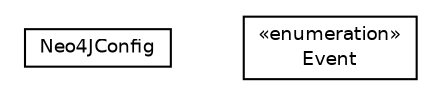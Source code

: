 #!/usr/local/bin/dot
#
# Class diagram 
# Generated by UMLGraph version R5_6 (http://www.umlgraph.org/)
#

digraph G {
	edge [fontname="Helvetica",fontsize=10,labelfontname="Helvetica",labelfontsize=10];
	node [fontname="Helvetica",fontsize=10,shape=plaintext];
	nodesep=0.25;
	ranksep=0.5;
	// net.ljcomputing.people.config.Neo4JConfig
	c278 [label=<<table title="net.ljcomputing.people.config.Neo4JConfig" border="0" cellborder="1" cellspacing="0" cellpadding="2" port="p" href="./Neo4JConfig.html">
		<tr><td><table border="0" cellspacing="0" cellpadding="1">
<tr><td align="center" balign="center"> Neo4JConfig </td></tr>
		</table></td></tr>
		</table>>, URL="./Neo4JConfig.html", fontname="Helvetica", fontcolor="black", fontsize=9.0];
	// net.ljcomputing.people.config.Neo4JConfig.Event
	c279 [label=<<table title="net.ljcomputing.people.config.Neo4JConfig.Event" border="0" cellborder="1" cellspacing="0" cellpadding="2" port="p" href="./Neo4JConfig.Event.html">
		<tr><td><table border="0" cellspacing="0" cellpadding="1">
<tr><td align="center" balign="center"> &#171;enumeration&#187; </td></tr>
<tr><td align="center" balign="center"> Event </td></tr>
		</table></td></tr>
		</table>>, URL="./Neo4JConfig.Event.html", fontname="Helvetica", fontcolor="black", fontsize=9.0];
}

